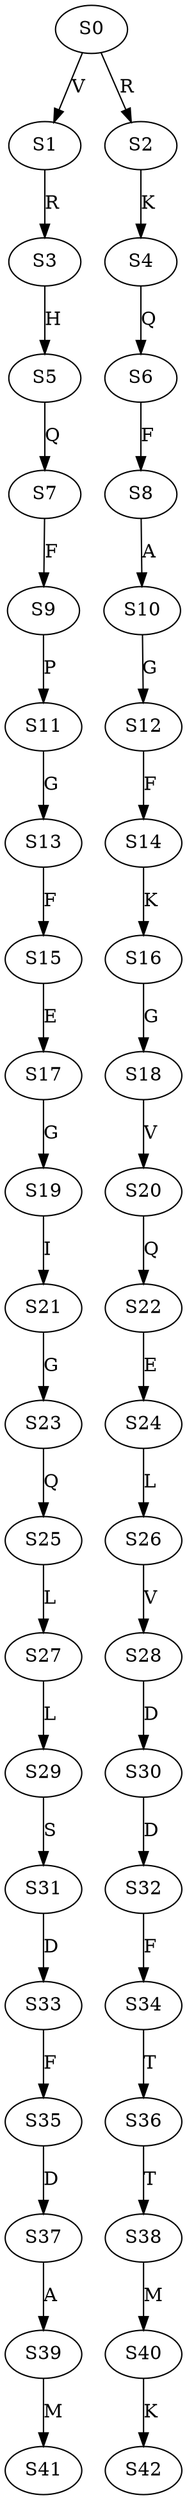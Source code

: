strict digraph  {
	S0 -> S1 [ label = V ];
	S0 -> S2 [ label = R ];
	S1 -> S3 [ label = R ];
	S2 -> S4 [ label = K ];
	S3 -> S5 [ label = H ];
	S4 -> S6 [ label = Q ];
	S5 -> S7 [ label = Q ];
	S6 -> S8 [ label = F ];
	S7 -> S9 [ label = F ];
	S8 -> S10 [ label = A ];
	S9 -> S11 [ label = P ];
	S10 -> S12 [ label = G ];
	S11 -> S13 [ label = G ];
	S12 -> S14 [ label = F ];
	S13 -> S15 [ label = F ];
	S14 -> S16 [ label = K ];
	S15 -> S17 [ label = E ];
	S16 -> S18 [ label = G ];
	S17 -> S19 [ label = G ];
	S18 -> S20 [ label = V ];
	S19 -> S21 [ label = I ];
	S20 -> S22 [ label = Q ];
	S21 -> S23 [ label = G ];
	S22 -> S24 [ label = E ];
	S23 -> S25 [ label = Q ];
	S24 -> S26 [ label = L ];
	S25 -> S27 [ label = L ];
	S26 -> S28 [ label = V ];
	S27 -> S29 [ label = L ];
	S28 -> S30 [ label = D ];
	S29 -> S31 [ label = S ];
	S30 -> S32 [ label = D ];
	S31 -> S33 [ label = D ];
	S32 -> S34 [ label = F ];
	S33 -> S35 [ label = F ];
	S34 -> S36 [ label = T ];
	S35 -> S37 [ label = D ];
	S36 -> S38 [ label = T ];
	S37 -> S39 [ label = A ];
	S38 -> S40 [ label = M ];
	S39 -> S41 [ label = M ];
	S40 -> S42 [ label = K ];
}
